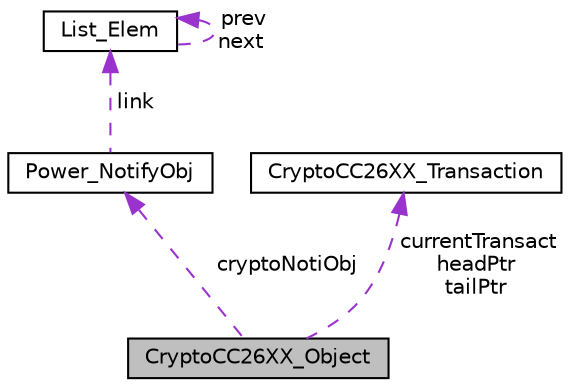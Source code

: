 digraph "CryptoCC26XX_Object"
{
  edge [fontname="Helvetica",fontsize="10",labelfontname="Helvetica",labelfontsize="10"];
  node [fontname="Helvetica",fontsize="10",shape=record];
  Node1 [label="CryptoCC26XX_Object",height=0.2,width=0.4,color="black", fillcolor="grey75", style="filled", fontcolor="black"];
  Node2 -> Node1 [dir="back",color="darkorchid3",fontsize="10",style="dashed",label=" cryptoNotiObj" ,fontname="Helvetica"];
  Node2 [label="Power_NotifyObj",height=0.2,width=0.4,color="black", fillcolor="white", style="filled",URL="$struct_power___notify_obj.html",tooltip="Power notify object structure. "];
  Node3 -> Node2 [dir="back",color="darkorchid3",fontsize="10",style="dashed",label=" link" ,fontname="Helvetica"];
  Node3 [label="List_Elem",height=0.2,width=0.4,color="black", fillcolor="white", style="filled",URL="$struct_list___elem.html"];
  Node3 -> Node3 [dir="back",color="darkorchid3",fontsize="10",style="dashed",label=" prev\nnext" ,fontname="Helvetica"];
  Node4 -> Node1 [dir="back",color="darkorchid3",fontsize="10",style="dashed",label=" currentTransact\nheadPtr\ntailPtr" ,fontname="Helvetica"];
  Node4 [label="CryptoCC26XX_Transaction",height=0.2,width=0.4,color="black", fillcolor="white", style="filled",URL="$struct_crypto_c_c26_x_x___transaction.html",tooltip="CryptoCC26XX Transaction. "];
}
